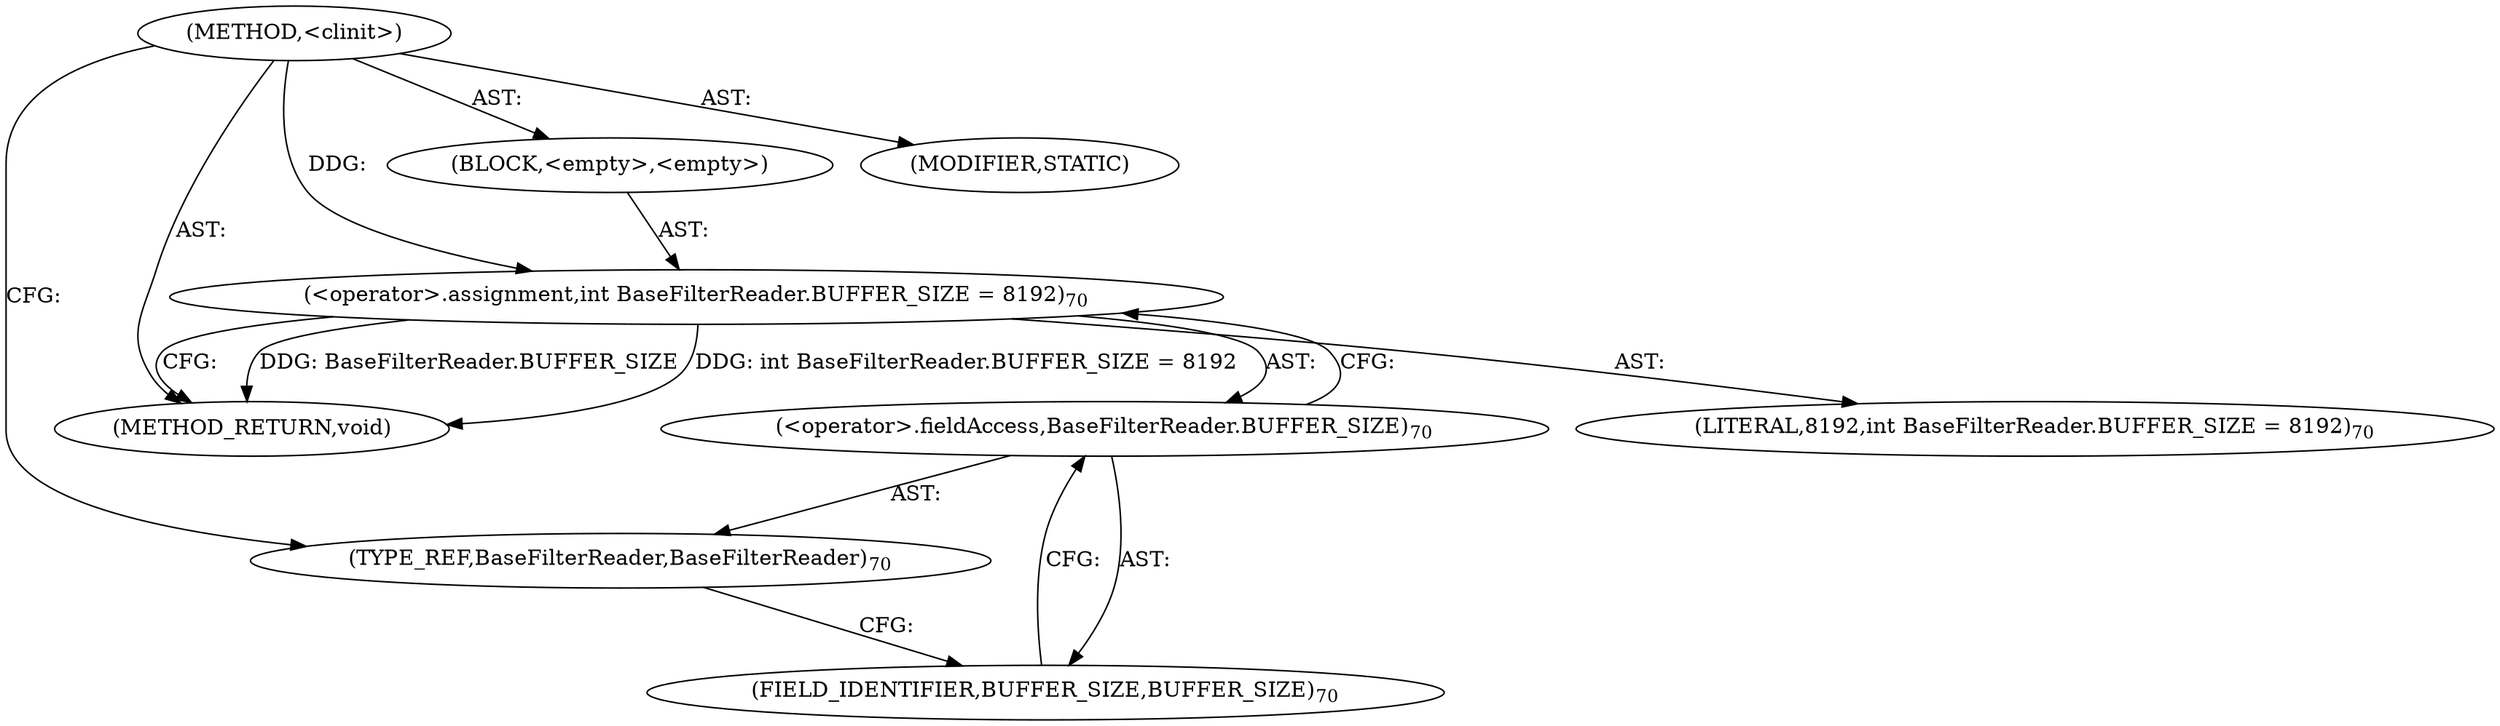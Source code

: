 digraph "&lt;clinit&gt;" {  
"111669149706" [label = <(METHOD,&lt;clinit&gt;)> ]
"25769803801" [label = <(BLOCK,&lt;empty&gt;,&lt;empty&gt;)> ]
"30064771139" [label = <(&lt;operator&gt;.assignment,int BaseFilterReader.BUFFER_SIZE = 8192)<SUB>70</SUB>> ]
"30064771140" [label = <(&lt;operator&gt;.fieldAccess,BaseFilterReader.BUFFER_SIZE)<SUB>70</SUB>> ]
"180388626435" [label = <(TYPE_REF,BaseFilterReader,BaseFilterReader)<SUB>70</SUB>> ]
"55834574860" [label = <(FIELD_IDENTIFIER,BUFFER_SIZE,BUFFER_SIZE)<SUB>70</SUB>> ]
"90194313232" [label = <(LITERAL,8192,int BaseFilterReader.BUFFER_SIZE = 8192)<SUB>70</SUB>> ]
"133143986200" [label = <(MODIFIER,STATIC)> ]
"128849018890" [label = <(METHOD_RETURN,void)> ]
  "111669149706" -> "25769803801"  [ label = "AST: "] 
  "111669149706" -> "133143986200"  [ label = "AST: "] 
  "111669149706" -> "128849018890"  [ label = "AST: "] 
  "25769803801" -> "30064771139"  [ label = "AST: "] 
  "30064771139" -> "30064771140"  [ label = "AST: "] 
  "30064771139" -> "90194313232"  [ label = "AST: "] 
  "30064771140" -> "180388626435"  [ label = "AST: "] 
  "30064771140" -> "55834574860"  [ label = "AST: "] 
  "30064771139" -> "128849018890"  [ label = "CFG: "] 
  "30064771140" -> "30064771139"  [ label = "CFG: "] 
  "180388626435" -> "55834574860"  [ label = "CFG: "] 
  "55834574860" -> "30064771140"  [ label = "CFG: "] 
  "111669149706" -> "180388626435"  [ label = "CFG: "] 
  "30064771139" -> "128849018890"  [ label = "DDG: BaseFilterReader.BUFFER_SIZE"] 
  "30064771139" -> "128849018890"  [ label = "DDG: int BaseFilterReader.BUFFER_SIZE = 8192"] 
  "111669149706" -> "30064771139"  [ label = "DDG: "] 
}
